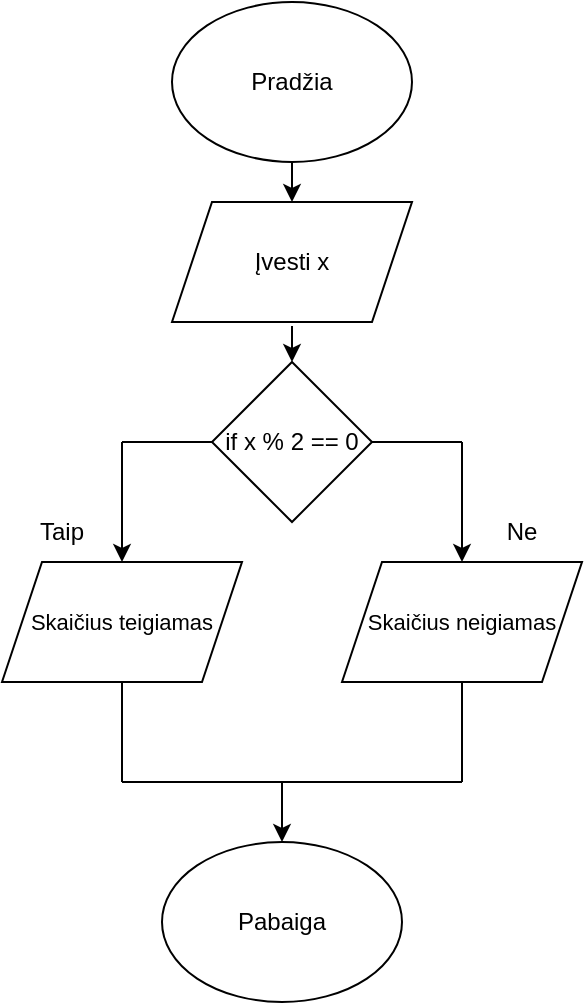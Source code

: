 <mxfile version="24.7.12">
  <diagram name="Page-1" id="uq5bzK1Dd-Nz-gYdT7Lv">
    <mxGraphModel dx="1434" dy="782" grid="1" gridSize="10" guides="1" tooltips="1" connect="1" arrows="1" fold="1" page="1" pageScale="1" pageWidth="850" pageHeight="1100" math="0" shadow="0">
      <root>
        <mxCell id="0" />
        <mxCell id="1" parent="0" />
        <mxCell id="bpTYvVmxK0rcjDVwrKyG-1" value="Pradžia" style="ellipse;whiteSpace=wrap;html=1;" vertex="1" parent="1">
          <mxGeometry x="365" y="80" width="120" height="80" as="geometry" />
        </mxCell>
        <mxCell id="bpTYvVmxK0rcjDVwrKyG-2" value="Įvesti x" style="shape=parallelogram;perimeter=parallelogramPerimeter;whiteSpace=wrap;html=1;fixedSize=1;" vertex="1" parent="1">
          <mxGeometry x="365" y="180" width="120" height="60" as="geometry" />
        </mxCell>
        <mxCell id="bpTYvVmxK0rcjDVwrKyG-3" value="if x % 2 == 0" style="rhombus;whiteSpace=wrap;html=1;" vertex="1" parent="1">
          <mxGeometry x="385" y="260" width="80" height="80" as="geometry" />
        </mxCell>
        <mxCell id="bpTYvVmxK0rcjDVwrKyG-4" value="" style="endArrow=none;html=1;rounded=0;entryX=0;entryY=0.5;entryDx=0;entryDy=0;" edge="1" parent="1" target="bpTYvVmxK0rcjDVwrKyG-3">
          <mxGeometry width="50" height="50" relative="1" as="geometry">
            <mxPoint x="340" y="300" as="sourcePoint" />
            <mxPoint x="460" y="370" as="targetPoint" />
          </mxGeometry>
        </mxCell>
        <mxCell id="bpTYvVmxK0rcjDVwrKyG-5" value="" style="endArrow=none;html=1;rounded=0;exitX=1;exitY=0.5;exitDx=0;exitDy=0;" edge="1" parent="1" source="bpTYvVmxK0rcjDVwrKyG-3">
          <mxGeometry width="50" height="50" relative="1" as="geometry">
            <mxPoint x="410" y="420" as="sourcePoint" />
            <mxPoint x="510" y="300" as="targetPoint" />
          </mxGeometry>
        </mxCell>
        <mxCell id="bpTYvVmxK0rcjDVwrKyG-6" value="" style="endArrow=classic;html=1;rounded=0;" edge="1" parent="1">
          <mxGeometry width="50" height="50" relative="1" as="geometry">
            <mxPoint x="340" y="300" as="sourcePoint" />
            <mxPoint x="340" y="360" as="targetPoint" />
          </mxGeometry>
        </mxCell>
        <mxCell id="bpTYvVmxK0rcjDVwrKyG-7" value="" style="endArrow=classic;html=1;rounded=0;" edge="1" parent="1">
          <mxGeometry width="50" height="50" relative="1" as="geometry">
            <mxPoint x="510" y="300" as="sourcePoint" />
            <mxPoint x="510" y="360" as="targetPoint" />
          </mxGeometry>
        </mxCell>
        <mxCell id="bpTYvVmxK0rcjDVwrKyG-8" value="&lt;font style=&quot;font-size: 11px;&quot;&gt;Skaičius teigiamas&lt;br&gt;&lt;/font&gt;" style="shape=parallelogram;perimeter=parallelogramPerimeter;whiteSpace=wrap;html=1;fixedSize=1;" vertex="1" parent="1">
          <mxGeometry x="280" y="360" width="120" height="60" as="geometry" />
        </mxCell>
        <mxCell id="bpTYvVmxK0rcjDVwrKyG-9" value="&lt;font style=&quot;font-size: 11px;&quot;&gt;Skaičius neigiamas&lt;br&gt;&lt;/font&gt;" style="shape=parallelogram;perimeter=parallelogramPerimeter;whiteSpace=wrap;html=1;fixedSize=1;" vertex="1" parent="1">
          <mxGeometry x="450" y="360" width="120" height="60" as="geometry" />
        </mxCell>
        <mxCell id="bpTYvVmxK0rcjDVwrKyG-10" value="Taip" style="text;html=1;align=center;verticalAlign=middle;whiteSpace=wrap;rounded=0;" vertex="1" parent="1">
          <mxGeometry x="280" y="330" width="60" height="30" as="geometry" />
        </mxCell>
        <mxCell id="bpTYvVmxK0rcjDVwrKyG-11" value="Ne" style="text;html=1;align=center;verticalAlign=middle;whiteSpace=wrap;rounded=0;" vertex="1" parent="1">
          <mxGeometry x="510" y="330" width="60" height="30" as="geometry" />
        </mxCell>
        <mxCell id="bpTYvVmxK0rcjDVwrKyG-12" value="" style="endArrow=none;html=1;rounded=0;exitX=0.5;exitY=1;exitDx=0;exitDy=0;" edge="1" parent="1" source="bpTYvVmxK0rcjDVwrKyG-8">
          <mxGeometry width="50" height="50" relative="1" as="geometry">
            <mxPoint x="410" y="420" as="sourcePoint" />
            <mxPoint x="340" y="470" as="targetPoint" />
          </mxGeometry>
        </mxCell>
        <mxCell id="bpTYvVmxK0rcjDVwrKyG-13" value="" style="endArrow=none;html=1;rounded=0;exitX=0.5;exitY=1;exitDx=0;exitDy=0;" edge="1" parent="1" source="bpTYvVmxK0rcjDVwrKyG-9">
          <mxGeometry width="50" height="50" relative="1" as="geometry">
            <mxPoint x="410" y="420" as="sourcePoint" />
            <mxPoint x="510" y="470" as="targetPoint" />
          </mxGeometry>
        </mxCell>
        <mxCell id="bpTYvVmxK0rcjDVwrKyG-14" value="" style="endArrow=none;html=1;rounded=0;" edge="1" parent="1">
          <mxGeometry width="50" height="50" relative="1" as="geometry">
            <mxPoint x="340" y="470" as="sourcePoint" />
            <mxPoint x="510" y="470" as="targetPoint" />
          </mxGeometry>
        </mxCell>
        <mxCell id="bpTYvVmxK0rcjDVwrKyG-16" value="" style="endArrow=classic;html=1;rounded=0;" edge="1" parent="1" target="bpTYvVmxK0rcjDVwrKyG-17">
          <mxGeometry width="50" height="50" relative="1" as="geometry">
            <mxPoint x="420" y="470" as="sourcePoint" />
            <mxPoint x="420" y="530" as="targetPoint" />
          </mxGeometry>
        </mxCell>
        <mxCell id="bpTYvVmxK0rcjDVwrKyG-17" value="Pabaiga" style="ellipse;whiteSpace=wrap;html=1;" vertex="1" parent="1">
          <mxGeometry x="360" y="500" width="120" height="80" as="geometry" />
        </mxCell>
        <mxCell id="bpTYvVmxK0rcjDVwrKyG-18" value="" style="endArrow=classic;html=1;rounded=0;exitX=0.5;exitY=1;exitDx=0;exitDy=0;" edge="1" parent="1" source="bpTYvVmxK0rcjDVwrKyG-1">
          <mxGeometry width="50" height="50" relative="1" as="geometry">
            <mxPoint x="410" y="420" as="sourcePoint" />
            <mxPoint x="425" y="180" as="targetPoint" />
          </mxGeometry>
        </mxCell>
        <mxCell id="bpTYvVmxK0rcjDVwrKyG-19" value="" style="endArrow=classic;html=1;rounded=0;entryX=0.5;entryY=0;entryDx=0;entryDy=0;" edge="1" parent="1" target="bpTYvVmxK0rcjDVwrKyG-3">
          <mxGeometry width="50" height="50" relative="1" as="geometry">
            <mxPoint x="425" y="242" as="sourcePoint" />
            <mxPoint x="460" y="370" as="targetPoint" />
          </mxGeometry>
        </mxCell>
      </root>
    </mxGraphModel>
  </diagram>
</mxfile>
